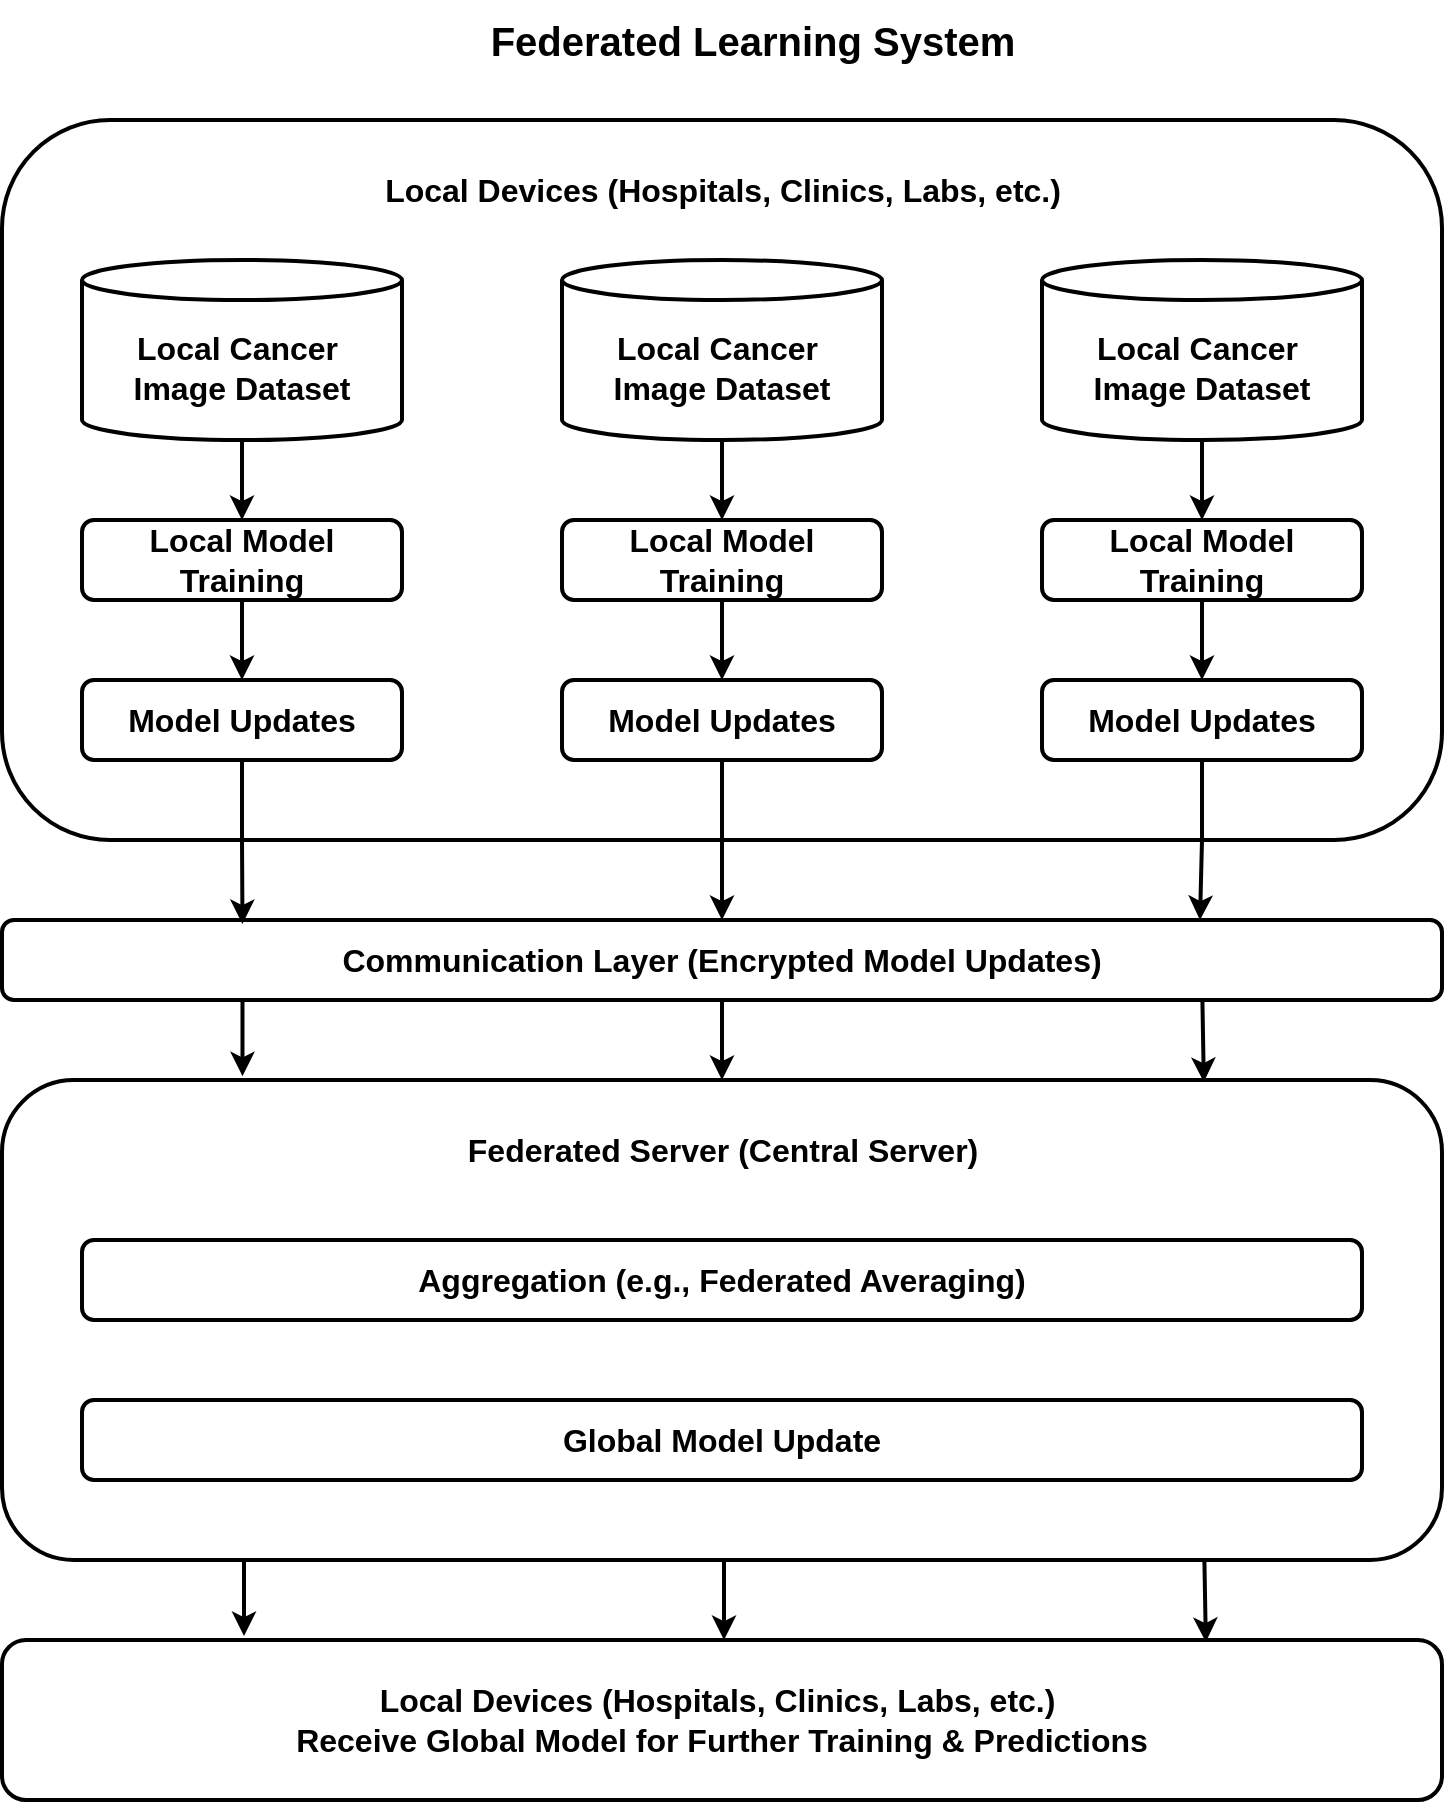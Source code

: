 <mxfile version="24.7.12">
  <diagram name="Page-1" id="6k4Oa61oBmGH2s8LQzbt">
    <mxGraphModel dx="1257" dy="620" grid="1" gridSize="10" guides="1" tooltips="1" connect="1" arrows="1" fold="1" page="1" pageScale="1" pageWidth="850" pageHeight="1100" math="0" shadow="0">
      <root>
        <mxCell id="0" />
        <mxCell id="1" parent="0" />
        <mxCell id="Pg6jRk8zrWQnkmjUrmGD-24" value="" style="rounded=1;whiteSpace=wrap;html=1;strokeWidth=2;fontSize=16;" vertex="1" parent="1">
          <mxGeometry x="40" y="560" width="720" height="240" as="geometry" />
        </mxCell>
        <mxCell id="Pg6jRk8zrWQnkmjUrmGD-10" value="" style="rounded=1;whiteSpace=wrap;html=1;strokeWidth=2;fontSize=16;" vertex="1" parent="1">
          <mxGeometry x="40" y="80" width="720" height="360" as="geometry" />
        </mxCell>
        <mxCell id="Pg6jRk8zrWQnkmjUrmGD-13" style="edgeStyle=orthogonalEdgeStyle;rounded=0;orthogonalLoop=1;jettySize=auto;html=1;exitX=0.5;exitY=1;exitDx=0;exitDy=0;exitPerimeter=0;entryX=0.5;entryY=0;entryDx=0;entryDy=0;strokeWidth=2;fontSize=16;" edge="1" parent="1" source="Pg6jRk8zrWQnkmjUrmGD-1" target="Pg6jRk8zrWQnkmjUrmGD-4">
          <mxGeometry relative="1" as="geometry" />
        </mxCell>
        <mxCell id="Pg6jRk8zrWQnkmjUrmGD-1" value="&lt;b style=&quot;font-size: 16px;&quot;&gt;Local Cancer&amp;nbsp;&lt;/b&gt;&lt;div style=&quot;font-size: 16px;&quot;&gt;&lt;b style=&quot;font-size: 16px;&quot;&gt;Image Dataset&lt;/b&gt;&lt;/div&gt;" style="shape=cylinder3;whiteSpace=wrap;html=1;boundedLbl=1;backgroundOutline=1;size=10;strokeWidth=2;fontSize=16;" vertex="1" parent="1">
          <mxGeometry x="80" y="150" width="160" height="90" as="geometry" />
        </mxCell>
        <mxCell id="Pg6jRk8zrWQnkmjUrmGD-14" style="edgeStyle=orthogonalEdgeStyle;rounded=0;orthogonalLoop=1;jettySize=auto;html=1;exitX=0.5;exitY=1;exitDx=0;exitDy=0;exitPerimeter=0;strokeWidth=2;fontSize=16;" edge="1" parent="1" source="Pg6jRk8zrWQnkmjUrmGD-2" target="Pg6jRk8zrWQnkmjUrmGD-5">
          <mxGeometry relative="1" as="geometry" />
        </mxCell>
        <mxCell id="Pg6jRk8zrWQnkmjUrmGD-2" value="&lt;b style=&quot;font-size: 16px;&quot;&gt;Local Cancer&amp;nbsp;&lt;/b&gt;&lt;div style=&quot;font-size: 16px;&quot;&gt;&lt;b style=&quot;font-size: 16px;&quot;&gt;Image Dataset&lt;/b&gt;&lt;/div&gt;" style="shape=cylinder3;whiteSpace=wrap;html=1;boundedLbl=1;backgroundOutline=1;size=10;strokeWidth=2;fontSize=16;" vertex="1" parent="1">
          <mxGeometry x="320" y="150" width="160" height="90" as="geometry" />
        </mxCell>
        <mxCell id="Pg6jRk8zrWQnkmjUrmGD-15" style="edgeStyle=orthogonalEdgeStyle;rounded=0;orthogonalLoop=1;jettySize=auto;html=1;exitX=0.5;exitY=1;exitDx=0;exitDy=0;exitPerimeter=0;entryX=0.5;entryY=0;entryDx=0;entryDy=0;strokeWidth=2;fontSize=16;" edge="1" parent="1" source="Pg6jRk8zrWQnkmjUrmGD-3" target="Pg6jRk8zrWQnkmjUrmGD-6">
          <mxGeometry relative="1" as="geometry" />
        </mxCell>
        <mxCell id="Pg6jRk8zrWQnkmjUrmGD-3" value="&lt;b style=&quot;font-size: 16px;&quot;&gt;Local Cancer&amp;nbsp;&lt;/b&gt;&lt;div style=&quot;font-size: 16px;&quot;&gt;&lt;b style=&quot;font-size: 16px;&quot;&gt;Image Dataset&lt;/b&gt;&lt;/div&gt;" style="shape=cylinder3;whiteSpace=wrap;html=1;boundedLbl=1;backgroundOutline=1;size=10;strokeWidth=2;fontSize=16;" vertex="1" parent="1">
          <mxGeometry x="560" y="150" width="160" height="90" as="geometry" />
        </mxCell>
        <mxCell id="Pg6jRk8zrWQnkmjUrmGD-21" style="edgeStyle=orthogonalEdgeStyle;rounded=0;orthogonalLoop=1;jettySize=auto;html=1;exitX=0.5;exitY=1;exitDx=0;exitDy=0;entryX=0.5;entryY=0;entryDx=0;entryDy=0;strokeWidth=2;fontSize=16;" edge="1" parent="1" source="Pg6jRk8zrWQnkmjUrmGD-4" target="Pg6jRk8zrWQnkmjUrmGD-7">
          <mxGeometry relative="1" as="geometry" />
        </mxCell>
        <mxCell id="Pg6jRk8zrWQnkmjUrmGD-4" value="&lt;b style=&quot;font-size: 16px;&quot;&gt;Local Model Training&lt;/b&gt;" style="rounded=1;whiteSpace=wrap;html=1;strokeWidth=2;fontSize=16;" vertex="1" parent="1">
          <mxGeometry x="80" y="280" width="160" height="40" as="geometry" />
        </mxCell>
        <mxCell id="Pg6jRk8zrWQnkmjUrmGD-18" style="edgeStyle=orthogonalEdgeStyle;rounded=0;orthogonalLoop=1;jettySize=auto;html=1;exitX=0.5;exitY=1;exitDx=0;exitDy=0;entryX=0.5;entryY=0;entryDx=0;entryDy=0;strokeWidth=2;fontSize=16;" edge="1" parent="1" source="Pg6jRk8zrWQnkmjUrmGD-5" target="Pg6jRk8zrWQnkmjUrmGD-8">
          <mxGeometry relative="1" as="geometry" />
        </mxCell>
        <mxCell id="Pg6jRk8zrWQnkmjUrmGD-5" value="&lt;b style=&quot;font-size: 16px;&quot;&gt;Local Model Training&lt;/b&gt;" style="rounded=1;whiteSpace=wrap;html=1;strokeWidth=2;fontSize=16;" vertex="1" parent="1">
          <mxGeometry x="320" y="280" width="160" height="40" as="geometry" />
        </mxCell>
        <mxCell id="Pg6jRk8zrWQnkmjUrmGD-16" style="edgeStyle=orthogonalEdgeStyle;rounded=0;orthogonalLoop=1;jettySize=auto;html=1;exitX=0.5;exitY=1;exitDx=0;exitDy=0;entryX=0.5;entryY=0;entryDx=0;entryDy=0;strokeWidth=2;fontSize=16;" edge="1" parent="1" source="Pg6jRk8zrWQnkmjUrmGD-6" target="Pg6jRk8zrWQnkmjUrmGD-9">
          <mxGeometry relative="1" as="geometry" />
        </mxCell>
        <mxCell id="Pg6jRk8zrWQnkmjUrmGD-6" value="&lt;b style=&quot;font-size: 16px;&quot;&gt;Local Model Training&lt;/b&gt;" style="rounded=1;whiteSpace=wrap;html=1;strokeWidth=2;fontSize=16;" vertex="1" parent="1">
          <mxGeometry x="560" y="280" width="160" height="40" as="geometry" />
        </mxCell>
        <mxCell id="Pg6jRk8zrWQnkmjUrmGD-7" value="&lt;b style=&quot;font-size: 16px;&quot;&gt;Model Updates&lt;/b&gt;" style="rounded=1;whiteSpace=wrap;html=1;strokeWidth=2;fontSize=16;" vertex="1" parent="1">
          <mxGeometry x="80" y="360" width="160" height="40" as="geometry" />
        </mxCell>
        <mxCell id="Pg6jRk8zrWQnkmjUrmGD-19" style="edgeStyle=orthogonalEdgeStyle;rounded=0;orthogonalLoop=1;jettySize=auto;html=1;exitX=0.5;exitY=1;exitDx=0;exitDy=0;entryX=0.5;entryY=0;entryDx=0;entryDy=0;strokeWidth=2;fontSize=16;" edge="1" parent="1" source="Pg6jRk8zrWQnkmjUrmGD-8" target="Pg6jRk8zrWQnkmjUrmGD-12">
          <mxGeometry relative="1" as="geometry" />
        </mxCell>
        <mxCell id="Pg6jRk8zrWQnkmjUrmGD-8" value="&lt;b style=&quot;font-size: 16px;&quot;&gt;Model Updates&lt;/b&gt;" style="rounded=1;whiteSpace=wrap;html=1;strokeWidth=2;fontSize=16;" vertex="1" parent="1">
          <mxGeometry x="320" y="360" width="160" height="40" as="geometry" />
        </mxCell>
        <mxCell id="Pg6jRk8zrWQnkmjUrmGD-9" value="&lt;b style=&quot;font-size: 16px;&quot;&gt;Model Updates&lt;/b&gt;" style="rounded=1;whiteSpace=wrap;html=1;strokeWidth=2;fontSize=16;" vertex="1" parent="1">
          <mxGeometry x="560" y="360" width="160" height="40" as="geometry" />
        </mxCell>
        <mxCell id="Pg6jRk8zrWQnkmjUrmGD-11" value="&lt;b style=&quot;font-size: 16px;&quot;&gt;Local Devices (Hospitals, Clinics, Labs, etc.)&lt;/b&gt;" style="text;html=1;align=center;verticalAlign=middle;resizable=0;points=[];autosize=1;strokeColor=none;fillColor=none;strokeWidth=2;fontSize=16;" vertex="1" parent="1">
          <mxGeometry x="220" y="100" width="360" height="30" as="geometry" />
        </mxCell>
        <mxCell id="Pg6jRk8zrWQnkmjUrmGD-12" value="&lt;b style=&quot;font-size: 16px;&quot;&gt;Communication Layer (Encrypted Model Updates)&lt;/b&gt;" style="rounded=1;whiteSpace=wrap;html=1;strokeWidth=2;fontSize=16;" vertex="1" parent="1">
          <mxGeometry x="40" y="480" width="720" height="40" as="geometry" />
        </mxCell>
        <mxCell id="Pg6jRk8zrWQnkmjUrmGD-17" style="edgeStyle=orthogonalEdgeStyle;rounded=0;orthogonalLoop=1;jettySize=auto;html=1;exitX=0.5;exitY=1;exitDx=0;exitDy=0;strokeWidth=2;fontSize=16;" edge="1" parent="1" source="Pg6jRk8zrWQnkmjUrmGD-9">
          <mxGeometry relative="1" as="geometry">
            <mxPoint x="639" y="480" as="targetPoint" />
          </mxGeometry>
        </mxCell>
        <mxCell id="Pg6jRk8zrWQnkmjUrmGD-20" style="edgeStyle=orthogonalEdgeStyle;rounded=0;orthogonalLoop=1;jettySize=auto;html=1;exitX=0.5;exitY=1;exitDx=0;exitDy=0;entryX=0.167;entryY=0.05;entryDx=0;entryDy=0;entryPerimeter=0;strokeWidth=2;fontSize=16;" edge="1" parent="1" source="Pg6jRk8zrWQnkmjUrmGD-7" target="Pg6jRk8zrWQnkmjUrmGD-12">
          <mxGeometry relative="1" as="geometry" />
        </mxCell>
        <mxCell id="Pg6jRk8zrWQnkmjUrmGD-22" value="&lt;b style=&quot;font-size: 16px;&quot;&gt;Aggregation (e.g., Federated Averaging)&lt;/b&gt;" style="rounded=1;whiteSpace=wrap;html=1;strokeWidth=2;fontSize=16;" vertex="1" parent="1">
          <mxGeometry x="80" y="640" width="640" height="40" as="geometry" />
        </mxCell>
        <mxCell id="Pg6jRk8zrWQnkmjUrmGD-23" value="&lt;b style=&quot;font-size: 16px;&quot;&gt;Global Model Update&lt;/b&gt;" style="rounded=1;whiteSpace=wrap;html=1;strokeWidth=2;fontSize=16;" vertex="1" parent="1">
          <mxGeometry x="80" y="720" width="640" height="40" as="geometry" />
        </mxCell>
        <mxCell id="Pg6jRk8zrWQnkmjUrmGD-25" value="&lt;b style=&quot;font-size: 16px;&quot;&gt;Federated Server (Central Server)&lt;/b&gt;" style="text;html=1;align=center;verticalAlign=middle;resizable=0;points=[];autosize=1;strokeColor=none;fillColor=none;strokeWidth=2;fontSize=16;" vertex="1" parent="1">
          <mxGeometry x="260" y="580" width="280" height="30" as="geometry" />
        </mxCell>
        <mxCell id="Pg6jRk8zrWQnkmjUrmGD-26" value="" style="endArrow=classic;html=1;rounded=0;exitX=0.167;exitY=1;exitDx=0;exitDy=0;exitPerimeter=0;entryX=0.167;entryY=-0.008;entryDx=0;entryDy=0;entryPerimeter=0;strokeWidth=2;fontSize=16;" edge="1" parent="1" source="Pg6jRk8zrWQnkmjUrmGD-12" target="Pg6jRk8zrWQnkmjUrmGD-24">
          <mxGeometry width="50" height="50" relative="1" as="geometry">
            <mxPoint x="380" y="700" as="sourcePoint" />
            <mxPoint x="430" y="650" as="targetPoint" />
          </mxGeometry>
        </mxCell>
        <mxCell id="Pg6jRk8zrWQnkmjUrmGD-27" value="" style="endArrow=classic;html=1;rounded=0;exitX=0.5;exitY=1;exitDx=0;exitDy=0;entryX=0.5;entryY=0;entryDx=0;entryDy=0;strokeWidth=2;fontSize=16;" edge="1" parent="1" source="Pg6jRk8zrWQnkmjUrmGD-12" target="Pg6jRk8zrWQnkmjUrmGD-24">
          <mxGeometry width="50" height="50" relative="1" as="geometry">
            <mxPoint x="170" y="530" as="sourcePoint" />
            <mxPoint x="170" y="568" as="targetPoint" />
          </mxGeometry>
        </mxCell>
        <mxCell id="Pg6jRk8zrWQnkmjUrmGD-28" value="" style="endArrow=classic;html=1;rounded=0;exitX=0.835;exitY=1;exitDx=0;exitDy=0;exitPerimeter=0;entryX=0.836;entryY=0.004;entryDx=0;entryDy=0;entryPerimeter=0;strokeWidth=2;fontSize=16;" edge="1" parent="1">
          <mxGeometry width="50" height="50" relative="1" as="geometry">
            <mxPoint x="640.2" y="520" as="sourcePoint" />
            <mxPoint x="640.92" y="560.96" as="targetPoint" />
          </mxGeometry>
        </mxCell>
        <mxCell id="Pg6jRk8zrWQnkmjUrmGD-31" value="" style="endArrow=classic;html=1;rounded=0;exitX=0.167;exitY=1;exitDx=0;exitDy=0;exitPerimeter=0;entryX=0.167;entryY=-0.008;entryDx=0;entryDy=0;entryPerimeter=0;strokeWidth=2;fontSize=16;" edge="1" parent="1">
          <mxGeometry width="50" height="50" relative="1" as="geometry">
            <mxPoint x="161" y="800" as="sourcePoint" />
            <mxPoint x="161" y="838" as="targetPoint" />
          </mxGeometry>
        </mxCell>
        <mxCell id="Pg6jRk8zrWQnkmjUrmGD-32" value="" style="endArrow=classic;html=1;rounded=0;exitX=0.5;exitY=1;exitDx=0;exitDy=0;entryX=0.5;entryY=0;entryDx=0;entryDy=0;strokeWidth=2;fontSize=16;" edge="1" parent="1">
          <mxGeometry width="50" height="50" relative="1" as="geometry">
            <mxPoint x="401" y="800" as="sourcePoint" />
            <mxPoint x="401" y="840" as="targetPoint" />
          </mxGeometry>
        </mxCell>
        <mxCell id="Pg6jRk8zrWQnkmjUrmGD-33" value="" style="endArrow=classic;html=1;rounded=0;exitX=0.835;exitY=1;exitDx=0;exitDy=0;exitPerimeter=0;entryX=0.836;entryY=0.004;entryDx=0;entryDy=0;entryPerimeter=0;strokeWidth=2;fontSize=16;" edge="1" parent="1">
          <mxGeometry width="50" height="50" relative="1" as="geometry">
            <mxPoint x="641.2" y="800" as="sourcePoint" />
            <mxPoint x="641.92" y="840.96" as="targetPoint" />
          </mxGeometry>
        </mxCell>
        <mxCell id="Pg6jRk8zrWQnkmjUrmGD-34" value="&lt;div&gt;&lt;b&gt;Local Devices (Hospitals, Clinics, Labs, etc.)&amp;nbsp;&lt;/b&gt;&lt;/div&gt;&lt;div&gt;&lt;b&gt;Receive Global Model for Further Training &amp;amp; Predictions&lt;/b&gt;&lt;/div&gt;" style="rounded=1;whiteSpace=wrap;html=1;strokeWidth=2;fontSize=16;" vertex="1" parent="1">
          <mxGeometry x="40" y="840" width="720" height="80" as="geometry" />
        </mxCell>
        <mxCell id="Pg6jRk8zrWQnkmjUrmGD-35" value="&lt;b style=&quot;font-size: 20px;&quot;&gt;Federated Learning &lt;span class=&quot;hljs-keyword&quot;&gt;System&lt;/span&gt;&lt;/b&gt;" style="text;html=1;align=center;verticalAlign=middle;resizable=0;points=[];autosize=1;strokeColor=none;fillColor=none;" vertex="1" parent="1">
          <mxGeometry x="270" y="20" width="290" height="40" as="geometry" />
        </mxCell>
      </root>
    </mxGraphModel>
  </diagram>
</mxfile>
